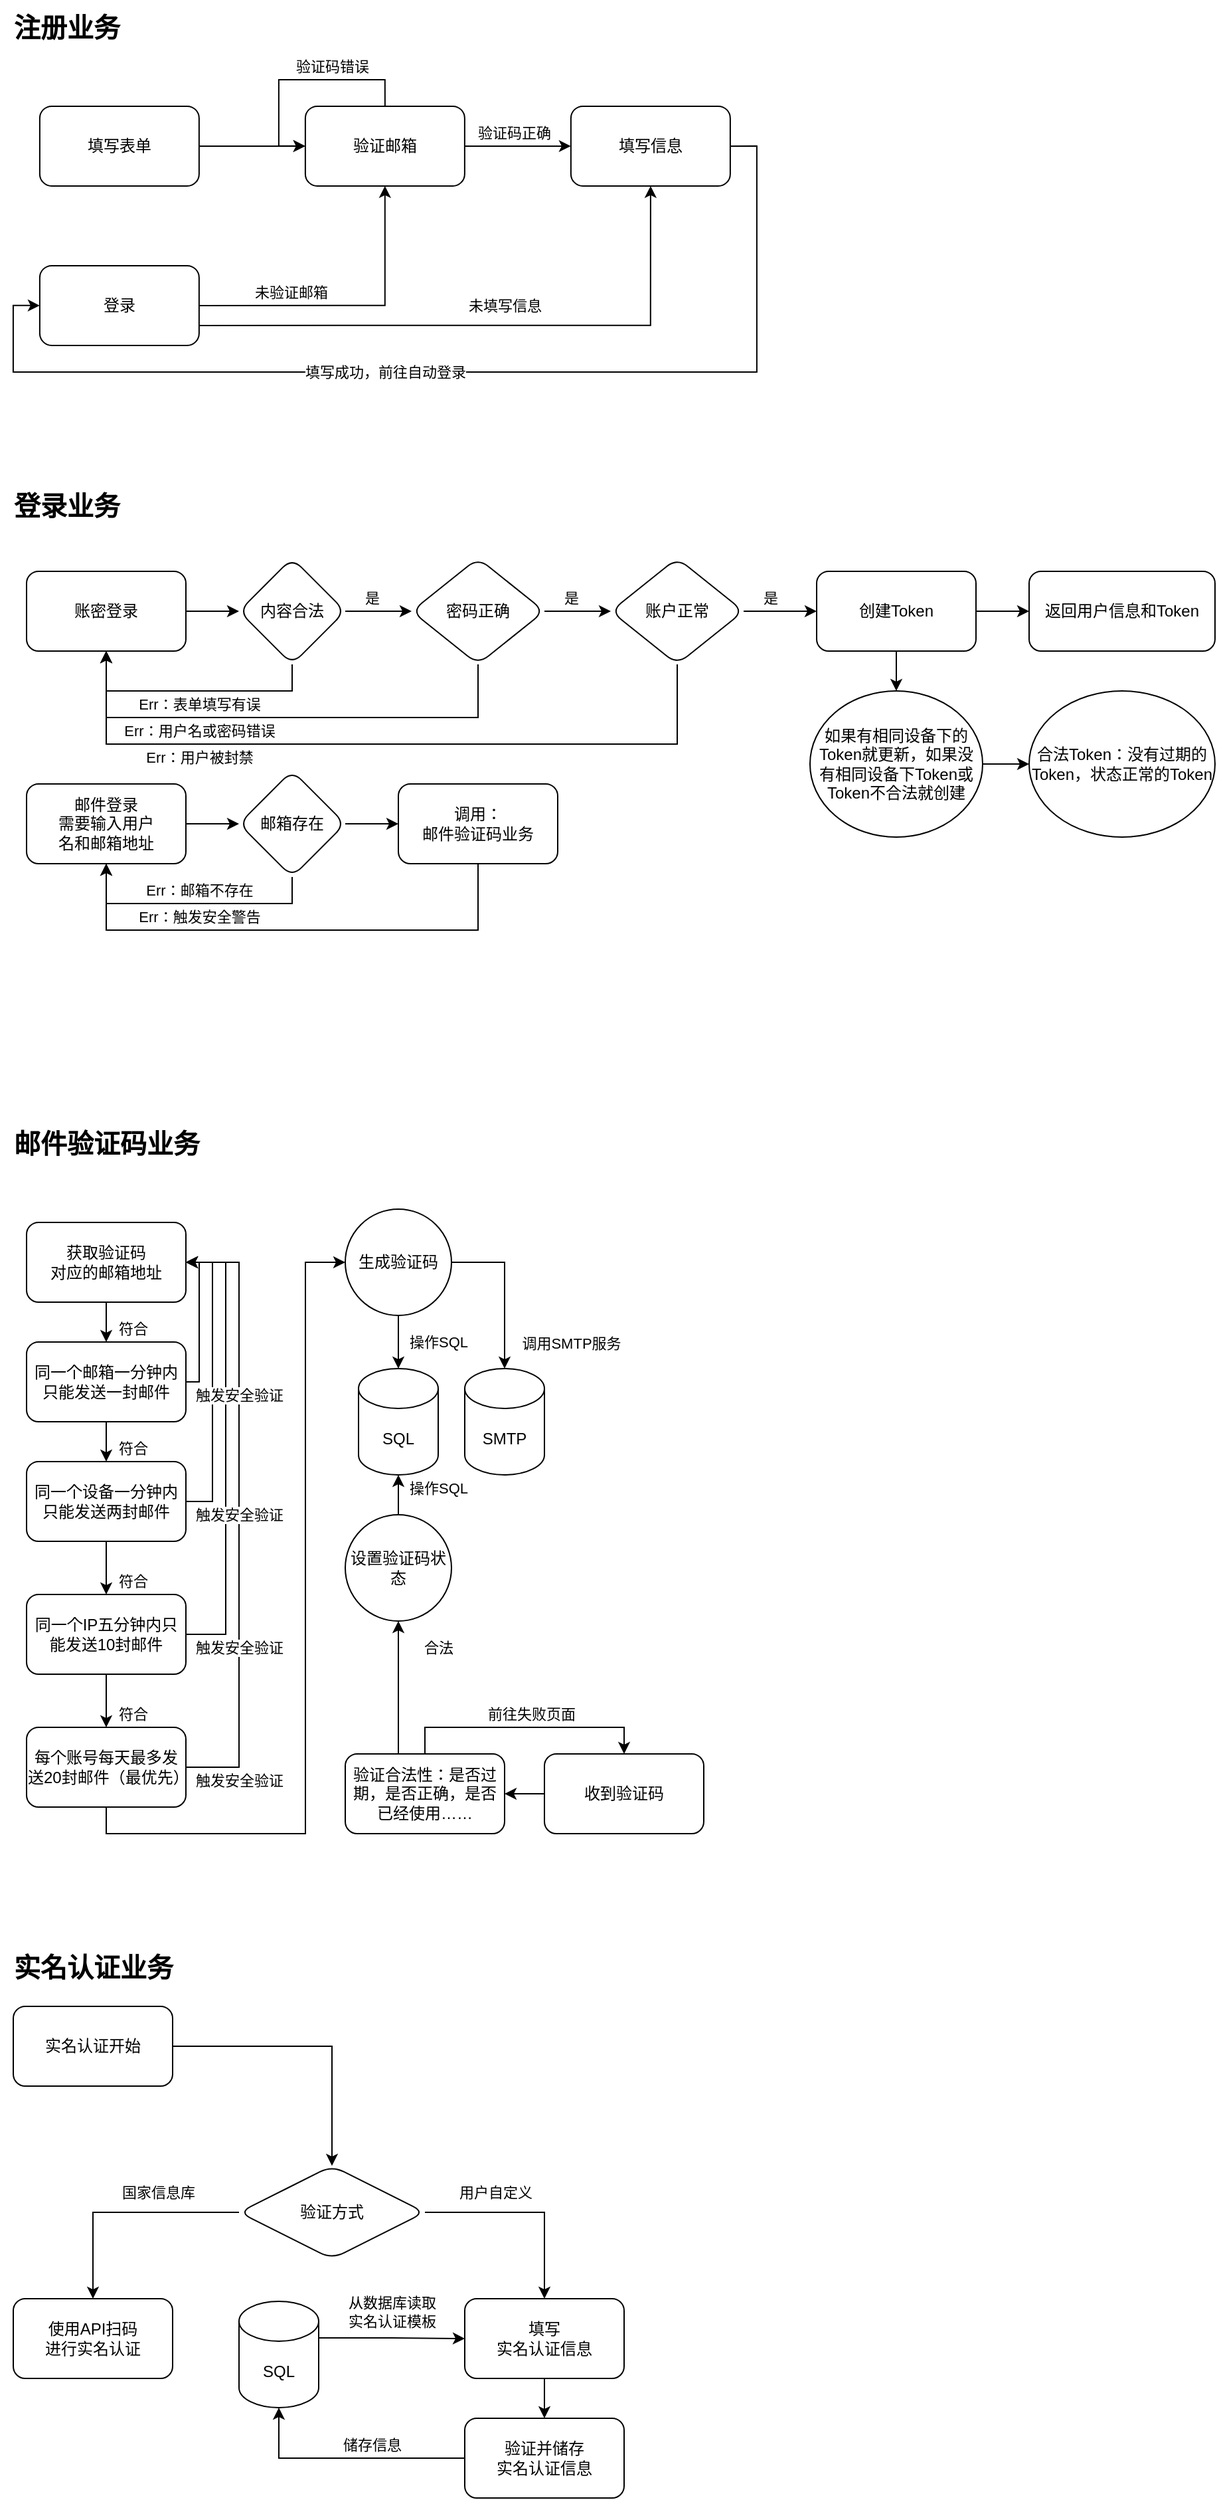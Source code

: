 <mxfile version="21.2.3" type="github">
  <diagram id="C5RBs43oDa-KdzZeNtuy" name="Page-1">
    <mxGraphModel dx="735" dy="565" grid="1" gridSize="10" guides="1" tooltips="1" connect="1" arrows="1" fold="1" page="1" pageScale="1" pageWidth="827" pageHeight="1169" math="0" shadow="0">
      <root>
        <mxCell id="WIyWlLk6GJQsqaUBKTNV-0" />
        <mxCell id="WIyWlLk6GJQsqaUBKTNV-1" parent="WIyWlLk6GJQsqaUBKTNV-0" />
        <mxCell id="C3q8CRkT7xHkd-HnfYeI-2" value="" style="edgeStyle=orthogonalEdgeStyle;rounded=0;orthogonalLoop=1;jettySize=auto;html=1;" parent="WIyWlLk6GJQsqaUBKTNV-1" source="C3q8CRkT7xHkd-HnfYeI-0" target="C3q8CRkT7xHkd-HnfYeI-1" edge="1">
          <mxGeometry relative="1" as="geometry" />
        </mxCell>
        <mxCell id="C3q8CRkT7xHkd-HnfYeI-0" value="填写表单" style="rounded=1;whiteSpace=wrap;html=1;" parent="WIyWlLk6GJQsqaUBKTNV-1" vertex="1">
          <mxGeometry x="69.94" y="119.94" width="120" height="60" as="geometry" />
        </mxCell>
        <mxCell id="C3q8CRkT7xHkd-HnfYeI-4" value="" style="edgeStyle=orthogonalEdgeStyle;rounded=0;orthogonalLoop=1;jettySize=auto;html=1;" parent="WIyWlLk6GJQsqaUBKTNV-1" source="C3q8CRkT7xHkd-HnfYeI-1" target="C3q8CRkT7xHkd-HnfYeI-3" edge="1">
          <mxGeometry relative="1" as="geometry" />
        </mxCell>
        <mxCell id="C3q8CRkT7xHkd-HnfYeI-5" value="验证码正确" style="edgeLabel;html=1;align=center;verticalAlign=middle;resizable=0;points=[];" parent="C3q8CRkT7xHkd-HnfYeI-4" connectable="0" vertex="1">
          <mxGeometry x="-0.215" y="-1" relative="1" as="geometry">
            <mxPoint x="5" y="-11" as="offset" />
          </mxGeometry>
        </mxCell>
        <mxCell id="C3q8CRkT7xHkd-HnfYeI-6" style="edgeStyle=orthogonalEdgeStyle;rounded=0;orthogonalLoop=1;jettySize=auto;html=1;exitX=0.5;exitY=0;exitDx=0;exitDy=0;entryX=0;entryY=0.5;entryDx=0;entryDy=0;" parent="WIyWlLk6GJQsqaUBKTNV-1" source="C3q8CRkT7xHkd-HnfYeI-1" target="C3q8CRkT7xHkd-HnfYeI-1" edge="1">
          <mxGeometry relative="1" as="geometry">
            <mxPoint x="249.94" y="89.94" as="targetPoint" />
            <Array as="points">
              <mxPoint x="329.94" y="99.94" />
              <mxPoint x="249.94" y="99.94" />
              <mxPoint x="249.94" y="149.94" />
            </Array>
          </mxGeometry>
        </mxCell>
        <mxCell id="C3q8CRkT7xHkd-HnfYeI-7" value="验证码错误" style="edgeLabel;html=1;align=center;verticalAlign=middle;resizable=0;points=[];" parent="C3q8CRkT7xHkd-HnfYeI-6" connectable="0" vertex="1">
          <mxGeometry x="-0.022" y="-1" relative="1" as="geometry">
            <mxPoint x="23" y="-9" as="offset" />
          </mxGeometry>
        </mxCell>
        <mxCell id="C3q8CRkT7xHkd-HnfYeI-1" value="验证邮箱" style="whiteSpace=wrap;html=1;rounded=1;" parent="WIyWlLk6GJQsqaUBKTNV-1" vertex="1">
          <mxGeometry x="269.94" y="119.94" width="120" height="60" as="geometry" />
        </mxCell>
        <mxCell id="C3q8CRkT7xHkd-HnfYeI-16" style="edgeStyle=orthogonalEdgeStyle;rounded=0;orthogonalLoop=1;jettySize=auto;html=1;exitX=1;exitY=0.5;exitDx=0;exitDy=0;entryX=0;entryY=0.5;entryDx=0;entryDy=0;" parent="WIyWlLk6GJQsqaUBKTNV-1" source="C3q8CRkT7xHkd-HnfYeI-3" target="C3q8CRkT7xHkd-HnfYeI-8" edge="1">
          <mxGeometry relative="1" as="geometry">
            <Array as="points">
              <mxPoint x="609.94" y="149.94" />
              <mxPoint x="609.94" y="319.94" />
              <mxPoint x="49.94" y="319.94" />
              <mxPoint x="49.94" y="269.94" />
            </Array>
          </mxGeometry>
        </mxCell>
        <mxCell id="C3q8CRkT7xHkd-HnfYeI-17" value="填写成功，前往自动登录" style="edgeLabel;html=1;align=center;verticalAlign=middle;resizable=0;points=[];" parent="C3q8CRkT7xHkd-HnfYeI-16" connectable="0" vertex="1">
          <mxGeometry x="-0.686" y="2" relative="1" as="geometry">
            <mxPoint x="-282" y="61" as="offset" />
          </mxGeometry>
        </mxCell>
        <mxCell id="C3q8CRkT7xHkd-HnfYeI-3" value="填写信息" style="whiteSpace=wrap;html=1;rounded=1;" parent="WIyWlLk6GJQsqaUBKTNV-1" vertex="1">
          <mxGeometry x="469.94" y="119.94" width="120" height="60" as="geometry" />
        </mxCell>
        <mxCell id="C3q8CRkT7xHkd-HnfYeI-12" style="edgeStyle=orthogonalEdgeStyle;rounded=0;orthogonalLoop=1;jettySize=auto;html=1;exitX=1;exitY=0.5;exitDx=0;exitDy=0;" parent="WIyWlLk6GJQsqaUBKTNV-1" source="C3q8CRkT7xHkd-HnfYeI-8" target="C3q8CRkT7xHkd-HnfYeI-1" edge="1">
          <mxGeometry relative="1" as="geometry" />
        </mxCell>
        <mxCell id="C3q8CRkT7xHkd-HnfYeI-13" value="未验证邮箱" style="edgeLabel;html=1;align=center;verticalAlign=middle;resizable=0;points=[];" parent="C3q8CRkT7xHkd-HnfYeI-12" connectable="0" vertex="1">
          <mxGeometry x="-0.511" y="3" relative="1" as="geometry">
            <mxPoint x="13" y="-7" as="offset" />
          </mxGeometry>
        </mxCell>
        <mxCell id="C3q8CRkT7xHkd-HnfYeI-14" style="edgeStyle=orthogonalEdgeStyle;rounded=0;orthogonalLoop=1;jettySize=auto;html=1;exitX=1;exitY=0.75;exitDx=0;exitDy=0;entryX=0.5;entryY=1;entryDx=0;entryDy=0;" parent="WIyWlLk6GJQsqaUBKTNV-1" source="C3q8CRkT7xHkd-HnfYeI-8" target="C3q8CRkT7xHkd-HnfYeI-3" edge="1">
          <mxGeometry relative="1" as="geometry" />
        </mxCell>
        <mxCell id="C3q8CRkT7xHkd-HnfYeI-15" value="未填写信息" style="edgeLabel;html=1;align=center;verticalAlign=middle;resizable=0;points=[];" parent="C3q8CRkT7xHkd-HnfYeI-14" connectable="0" vertex="1">
          <mxGeometry x="0.034" relative="1" as="geometry">
            <mxPoint y="-15" as="offset" />
          </mxGeometry>
        </mxCell>
        <mxCell id="C3q8CRkT7xHkd-HnfYeI-8" value="登录" style="rounded=1;whiteSpace=wrap;html=1;" parent="WIyWlLk6GJQsqaUBKTNV-1" vertex="1">
          <mxGeometry x="69.94" y="239.94" width="120" height="60" as="geometry" />
        </mxCell>
        <mxCell id="C3q8CRkT7xHkd-HnfYeI-21" value="注册业务" style="text;html=1;align=center;verticalAlign=middle;resizable=0;points=[];autosize=1;strokeColor=none;fillColor=none;fontSize=20;fontStyle=1" parent="WIyWlLk6GJQsqaUBKTNV-1" vertex="1">
          <mxGeometry x="40" y="40" width="100" height="40" as="geometry" />
        </mxCell>
        <mxCell id="C3q8CRkT7xHkd-HnfYeI-22" value="登录业务" style="text;html=1;align=center;verticalAlign=middle;resizable=0;points=[];autosize=1;strokeColor=none;fillColor=none;fontSize=20;fontStyle=1" parent="WIyWlLk6GJQsqaUBKTNV-1" vertex="1">
          <mxGeometry x="40" y="400" width="100" height="40" as="geometry" />
        </mxCell>
        <mxCell id="C3q8CRkT7xHkd-HnfYeI-25" value="" style="edgeStyle=orthogonalEdgeStyle;rounded=0;orthogonalLoop=1;jettySize=auto;html=1;" parent="WIyWlLk6GJQsqaUBKTNV-1" source="C3q8CRkT7xHkd-HnfYeI-23" target="C3q8CRkT7xHkd-HnfYeI-24" edge="1">
          <mxGeometry relative="1" as="geometry" />
        </mxCell>
        <mxCell id="C3q8CRkT7xHkd-HnfYeI-23" value="账密登录" style="rounded=1;whiteSpace=wrap;html=1;" parent="WIyWlLk6GJQsqaUBKTNV-1" vertex="1">
          <mxGeometry x="60" y="470" width="120" height="60" as="geometry" />
        </mxCell>
        <mxCell id="C3q8CRkT7xHkd-HnfYeI-27" value="" style="edgeStyle=orthogonalEdgeStyle;rounded=0;orthogonalLoop=1;jettySize=auto;html=1;" parent="WIyWlLk6GJQsqaUBKTNV-1" source="C3q8CRkT7xHkd-HnfYeI-24" target="C3q8CRkT7xHkd-HnfYeI-26" edge="1">
          <mxGeometry relative="1" as="geometry" />
        </mxCell>
        <mxCell id="C3q8CRkT7xHkd-HnfYeI-32" value="是" style="edgeLabel;html=1;align=center;verticalAlign=middle;resizable=0;points=[];" parent="C3q8CRkT7xHkd-HnfYeI-27" connectable="0" vertex="1">
          <mxGeometry x="-0.46" relative="1" as="geometry">
            <mxPoint x="6" y="-10" as="offset" />
          </mxGeometry>
        </mxCell>
        <mxCell id="C3q8CRkT7xHkd-HnfYeI-41" value="是" style="edgeLabel;html=1;align=center;verticalAlign=middle;resizable=0;points=[];" parent="C3q8CRkT7xHkd-HnfYeI-27" connectable="0" vertex="1">
          <mxGeometry x="-0.46" relative="1" as="geometry">
            <mxPoint x="156" y="-10" as="offset" />
          </mxGeometry>
        </mxCell>
        <mxCell id="C3q8CRkT7xHkd-HnfYeI-42" value="是" style="edgeLabel;html=1;align=center;verticalAlign=middle;resizable=0;points=[];" parent="C3q8CRkT7xHkd-HnfYeI-27" connectable="0" vertex="1">
          <mxGeometry x="-0.46" relative="1" as="geometry">
            <mxPoint x="306" y="-10" as="offset" />
          </mxGeometry>
        </mxCell>
        <mxCell id="C3q8CRkT7xHkd-HnfYeI-30" style="edgeStyle=orthogonalEdgeStyle;rounded=0;orthogonalLoop=1;jettySize=auto;html=1;exitX=0.5;exitY=1;exitDx=0;exitDy=0;entryX=0.5;entryY=1;entryDx=0;entryDy=0;" parent="WIyWlLk6GJQsqaUBKTNV-1" source="C3q8CRkT7xHkd-HnfYeI-24" target="C3q8CRkT7xHkd-HnfYeI-23" edge="1">
          <mxGeometry relative="1" as="geometry" />
        </mxCell>
        <mxCell id="C3q8CRkT7xHkd-HnfYeI-31" value="Err：表单填写有误" style="edgeLabel;html=1;align=center;verticalAlign=middle;resizable=0;points=[];" parent="C3q8CRkT7xHkd-HnfYeI-30" connectable="0" vertex="1">
          <mxGeometry x="-0.158" y="1" relative="1" as="geometry">
            <mxPoint x="-10" y="9" as="offset" />
          </mxGeometry>
        </mxCell>
        <mxCell id="C3q8CRkT7xHkd-HnfYeI-34" value="Err：用户名或密码错误" style="edgeLabel;html=1;align=center;verticalAlign=middle;resizable=0;points=[];" parent="C3q8CRkT7xHkd-HnfYeI-30" connectable="0" vertex="1">
          <mxGeometry x="-0.158" y="1" relative="1" as="geometry">
            <mxPoint x="-10" y="29" as="offset" />
          </mxGeometry>
        </mxCell>
        <mxCell id="C3q8CRkT7xHkd-HnfYeI-36" value="Err：用户被封禁" style="edgeLabel;html=1;align=center;verticalAlign=middle;resizable=0;points=[];" parent="C3q8CRkT7xHkd-HnfYeI-30" connectable="0" vertex="1">
          <mxGeometry x="-0.158" y="1" relative="1" as="geometry">
            <mxPoint x="-10" y="49" as="offset" />
          </mxGeometry>
        </mxCell>
        <mxCell id="C3q8CRkT7xHkd-HnfYeI-24" value="内容合法" style="rhombus;whiteSpace=wrap;html=1;rounded=1;" parent="WIyWlLk6GJQsqaUBKTNV-1" vertex="1">
          <mxGeometry x="220" y="460" width="80" height="80" as="geometry" />
        </mxCell>
        <mxCell id="C3q8CRkT7xHkd-HnfYeI-29" value="" style="edgeStyle=orthogonalEdgeStyle;rounded=0;orthogonalLoop=1;jettySize=auto;html=1;" parent="WIyWlLk6GJQsqaUBKTNV-1" source="C3q8CRkT7xHkd-HnfYeI-26" target="C3q8CRkT7xHkd-HnfYeI-28" edge="1">
          <mxGeometry relative="1" as="geometry" />
        </mxCell>
        <mxCell id="C3q8CRkT7xHkd-HnfYeI-33" style="edgeStyle=orthogonalEdgeStyle;rounded=0;orthogonalLoop=1;jettySize=auto;html=1;exitX=0.5;exitY=1;exitDx=0;exitDy=0;entryX=0.5;entryY=1;entryDx=0;entryDy=0;" parent="WIyWlLk6GJQsqaUBKTNV-1" source="C3q8CRkT7xHkd-HnfYeI-26" target="C3q8CRkT7xHkd-HnfYeI-23" edge="1">
          <mxGeometry relative="1" as="geometry">
            <Array as="points">
              <mxPoint x="400" y="580" />
              <mxPoint x="120" y="580" />
            </Array>
          </mxGeometry>
        </mxCell>
        <mxCell id="C3q8CRkT7xHkd-HnfYeI-26" value="密码正确" style="rhombus;whiteSpace=wrap;html=1;rounded=1;" parent="WIyWlLk6GJQsqaUBKTNV-1" vertex="1">
          <mxGeometry x="350" y="460" width="100" height="80" as="geometry" />
        </mxCell>
        <mxCell id="C3q8CRkT7xHkd-HnfYeI-35" style="edgeStyle=orthogonalEdgeStyle;rounded=0;orthogonalLoop=1;jettySize=auto;html=1;exitX=0.5;exitY=1;exitDx=0;exitDy=0;entryX=0.5;entryY=1;entryDx=0;entryDy=0;" parent="WIyWlLk6GJQsqaUBKTNV-1" source="C3q8CRkT7xHkd-HnfYeI-28" target="C3q8CRkT7xHkd-HnfYeI-23" edge="1">
          <mxGeometry relative="1" as="geometry">
            <Array as="points">
              <mxPoint x="550" y="600" />
              <mxPoint x="120" y="600" />
            </Array>
          </mxGeometry>
        </mxCell>
        <mxCell id="C3q8CRkT7xHkd-HnfYeI-38" value="" style="edgeStyle=orthogonalEdgeStyle;rounded=0;orthogonalLoop=1;jettySize=auto;html=1;" parent="WIyWlLk6GJQsqaUBKTNV-1" source="C3q8CRkT7xHkd-HnfYeI-28" target="C3q8CRkT7xHkd-HnfYeI-37" edge="1">
          <mxGeometry relative="1" as="geometry">
            <Array as="points">
              <mxPoint x="660" y="500" />
              <mxPoint x="660" y="500" />
            </Array>
          </mxGeometry>
        </mxCell>
        <mxCell id="C3q8CRkT7xHkd-HnfYeI-28" value="账户正常" style="rhombus;whiteSpace=wrap;html=1;rounded=1;" parent="WIyWlLk6GJQsqaUBKTNV-1" vertex="1">
          <mxGeometry x="500" y="460" width="100" height="80" as="geometry" />
        </mxCell>
        <mxCell id="C3q8CRkT7xHkd-HnfYeI-44" value="" style="edgeStyle=orthogonalEdgeStyle;rounded=0;orthogonalLoop=1;jettySize=auto;html=1;" parent="WIyWlLk6GJQsqaUBKTNV-1" source="C3q8CRkT7xHkd-HnfYeI-37" target="C3q8CRkT7xHkd-HnfYeI-43" edge="1">
          <mxGeometry relative="1" as="geometry" />
        </mxCell>
        <mxCell id="C3q8CRkT7xHkd-HnfYeI-48" value="" style="edgeStyle=orthogonalEdgeStyle;rounded=0;orthogonalLoop=1;jettySize=auto;html=1;" parent="WIyWlLk6GJQsqaUBKTNV-1" source="C3q8CRkT7xHkd-HnfYeI-37" target="C3q8CRkT7xHkd-HnfYeI-47" edge="1">
          <mxGeometry relative="1" as="geometry" />
        </mxCell>
        <mxCell id="C3q8CRkT7xHkd-HnfYeI-37" value="创建Token" style="whiteSpace=wrap;html=1;rounded=1;" parent="WIyWlLk6GJQsqaUBKTNV-1" vertex="1">
          <mxGeometry x="655" y="470" width="120" height="60" as="geometry" />
        </mxCell>
        <mxCell id="C3q8CRkT7xHkd-HnfYeI-46" value="" style="edgeStyle=orthogonalEdgeStyle;rounded=0;orthogonalLoop=1;jettySize=auto;html=1;" parent="WIyWlLk6GJQsqaUBKTNV-1" source="C3q8CRkT7xHkd-HnfYeI-43" target="C3q8CRkT7xHkd-HnfYeI-45" edge="1">
          <mxGeometry relative="1" as="geometry" />
        </mxCell>
        <mxCell id="C3q8CRkT7xHkd-HnfYeI-43" value="如果有相同设备下的Token就更新，如果没有相同设备下Token或Token不合法就创建" style="ellipse;whiteSpace=wrap;html=1;rounded=1;" parent="WIyWlLk6GJQsqaUBKTNV-1" vertex="1">
          <mxGeometry x="650" y="560" width="130" height="110" as="geometry" />
        </mxCell>
        <mxCell id="C3q8CRkT7xHkd-HnfYeI-45" value="合法Token：没有过期的Token，状态正常的Token" style="ellipse;whiteSpace=wrap;html=1;rounded=1;" parent="WIyWlLk6GJQsqaUBKTNV-1" vertex="1">
          <mxGeometry x="815" y="560" width="140" height="110" as="geometry" />
        </mxCell>
        <mxCell id="C3q8CRkT7xHkd-HnfYeI-47" value="返回用户信息和Token" style="whiteSpace=wrap;html=1;rounded=1;" parent="WIyWlLk6GJQsqaUBKTNV-1" vertex="1">
          <mxGeometry x="815" y="470" width="140" height="60" as="geometry" />
        </mxCell>
        <mxCell id="C3q8CRkT7xHkd-HnfYeI-49" value="邮件验证码业务" style="text;html=1;align=center;verticalAlign=middle;resizable=0;points=[];autosize=1;strokeColor=none;fillColor=none;fontSize=20;fontStyle=1" parent="WIyWlLk6GJQsqaUBKTNV-1" vertex="1">
          <mxGeometry x="40" y="880" width="160" height="40" as="geometry" />
        </mxCell>
        <mxCell id="C3q8CRkT7xHkd-HnfYeI-64" value="" style="edgeStyle=orthogonalEdgeStyle;rounded=0;orthogonalLoop=1;jettySize=auto;html=1;" parent="WIyWlLk6GJQsqaUBKTNV-1" source="C3q8CRkT7xHkd-HnfYeI-50" target="C3q8CRkT7xHkd-HnfYeI-56" edge="1">
          <mxGeometry relative="1" as="geometry" />
        </mxCell>
        <mxCell id="C3q8CRkT7xHkd-HnfYeI-65" value="符合" style="edgeLabel;html=1;align=center;verticalAlign=middle;resizable=0;points=[];" parent="C3q8CRkT7xHkd-HnfYeI-64" connectable="0" vertex="1">
          <mxGeometry x="-0.776" relative="1" as="geometry">
            <mxPoint x="20" y="14" as="offset" />
          </mxGeometry>
        </mxCell>
        <mxCell id="C3q8CRkT7xHkd-HnfYeI-66" value="符合" style="edgeLabel;html=1;align=center;verticalAlign=middle;resizable=0;points=[];" parent="C3q8CRkT7xHkd-HnfYeI-64" connectable="0" vertex="1">
          <mxGeometry x="-0.776" relative="1" as="geometry">
            <mxPoint x="20" y="104" as="offset" />
          </mxGeometry>
        </mxCell>
        <mxCell id="C3q8CRkT7xHkd-HnfYeI-67" value="符合" style="edgeLabel;html=1;align=center;verticalAlign=middle;resizable=0;points=[];" parent="C3q8CRkT7xHkd-HnfYeI-64" connectable="0" vertex="1">
          <mxGeometry x="-0.776" relative="1" as="geometry">
            <mxPoint x="20" y="204" as="offset" />
          </mxGeometry>
        </mxCell>
        <mxCell id="C3q8CRkT7xHkd-HnfYeI-68" value="符合" style="edgeLabel;html=1;align=center;verticalAlign=middle;resizable=0;points=[];" parent="C3q8CRkT7xHkd-HnfYeI-64" connectable="0" vertex="1">
          <mxGeometry x="-0.776" relative="1" as="geometry">
            <mxPoint x="20" y="304" as="offset" />
          </mxGeometry>
        </mxCell>
        <mxCell id="C3q8CRkT7xHkd-HnfYeI-50" value="获取验证码&lt;br&gt;对应的邮箱地址" style="rounded=1;whiteSpace=wrap;html=1;" parent="WIyWlLk6GJQsqaUBKTNV-1" vertex="1">
          <mxGeometry x="60" y="960" width="120" height="60" as="geometry" />
        </mxCell>
        <mxCell id="C3q8CRkT7xHkd-HnfYeI-54" value="" style="edgeStyle=orthogonalEdgeStyle;rounded=0;orthogonalLoop=1;jettySize=auto;html=1;" parent="WIyWlLk6GJQsqaUBKTNV-1" source="C3q8CRkT7xHkd-HnfYeI-51" target="C3q8CRkT7xHkd-HnfYeI-53" edge="1">
          <mxGeometry relative="1" as="geometry" />
        </mxCell>
        <mxCell id="C3q8CRkT7xHkd-HnfYeI-55" value="操作SQL" style="edgeLabel;html=1;align=center;verticalAlign=middle;resizable=0;points=[];" parent="C3q8CRkT7xHkd-HnfYeI-54" connectable="0" vertex="1">
          <mxGeometry x="0.238" relative="1" as="geometry">
            <mxPoint x="30" y="-5" as="offset" />
          </mxGeometry>
        </mxCell>
        <mxCell id="C3q8CRkT7xHkd-HnfYeI-90" value="操作SQL" style="edgeLabel;html=1;align=center;verticalAlign=middle;resizable=0;points=[];" parent="C3q8CRkT7xHkd-HnfYeI-54" connectable="0" vertex="1">
          <mxGeometry x="0.238" relative="1" as="geometry">
            <mxPoint x="30" y="105" as="offset" />
          </mxGeometry>
        </mxCell>
        <mxCell id="C3q8CRkT7xHkd-HnfYeI-92" value="合法" style="edgeLabel;html=1;align=center;verticalAlign=middle;resizable=0;points=[];" parent="C3q8CRkT7xHkd-HnfYeI-54" connectable="0" vertex="1">
          <mxGeometry x="0.238" relative="1" as="geometry">
            <mxPoint x="30" y="225" as="offset" />
          </mxGeometry>
        </mxCell>
        <mxCell id="C3q8CRkT7xHkd-HnfYeI-83" style="edgeStyle=orthogonalEdgeStyle;rounded=0;orthogonalLoop=1;jettySize=auto;html=1;exitX=1;exitY=0.5;exitDx=0;exitDy=0;" parent="WIyWlLk6GJQsqaUBKTNV-1" source="C3q8CRkT7xHkd-HnfYeI-51" target="C3q8CRkT7xHkd-HnfYeI-82" edge="1">
          <mxGeometry relative="1" as="geometry" />
        </mxCell>
        <mxCell id="C3q8CRkT7xHkd-HnfYeI-84" value="调用SMTP服务" style="edgeLabel;html=1;align=center;verticalAlign=middle;resizable=0;points=[];" parent="C3q8CRkT7xHkd-HnfYeI-83" connectable="0" vertex="1">
          <mxGeometry x="-0.258" y="1" relative="1" as="geometry">
            <mxPoint x="49" y="56" as="offset" />
          </mxGeometry>
        </mxCell>
        <mxCell id="C3q8CRkT7xHkd-HnfYeI-51" value="生成验证码" style="ellipse;whiteSpace=wrap;html=1;rounded=1;" parent="WIyWlLk6GJQsqaUBKTNV-1" vertex="1">
          <mxGeometry x="300" y="950" width="80" height="80" as="geometry" />
        </mxCell>
        <mxCell id="C3q8CRkT7xHkd-HnfYeI-53" value="SQL" style="shape=cylinder3;whiteSpace=wrap;html=1;boundedLbl=1;backgroundOutline=1;size=15;" parent="WIyWlLk6GJQsqaUBKTNV-1" vertex="1">
          <mxGeometry x="310" y="1070" width="60" height="80" as="geometry" />
        </mxCell>
        <mxCell id="C3q8CRkT7xHkd-HnfYeI-61" style="edgeStyle=orthogonalEdgeStyle;rounded=0;orthogonalLoop=1;jettySize=auto;html=1;exitX=0.5;exitY=1;exitDx=0;exitDy=0;entryX=0.5;entryY=0;entryDx=0;entryDy=0;" parent="WIyWlLk6GJQsqaUBKTNV-1" source="C3q8CRkT7xHkd-HnfYeI-56" target="C3q8CRkT7xHkd-HnfYeI-57" edge="1">
          <mxGeometry relative="1" as="geometry" />
        </mxCell>
        <mxCell id="C3q8CRkT7xHkd-HnfYeI-74" style="edgeStyle=orthogonalEdgeStyle;rounded=0;orthogonalLoop=1;jettySize=auto;html=1;exitX=1;exitY=0.5;exitDx=0;exitDy=0;entryX=1;entryY=0.5;entryDx=0;entryDy=0;" parent="WIyWlLk6GJQsqaUBKTNV-1" source="C3q8CRkT7xHkd-HnfYeI-56" target="C3q8CRkT7xHkd-HnfYeI-50" edge="1">
          <mxGeometry relative="1" as="geometry">
            <Array as="points">
              <mxPoint x="190" y="1080" />
              <mxPoint x="190" y="990" />
            </Array>
          </mxGeometry>
        </mxCell>
        <mxCell id="C3q8CRkT7xHkd-HnfYeI-56" value="同一个邮箱一分钟内只能发送一封邮件" style="rounded=1;whiteSpace=wrap;html=1;" parent="WIyWlLk6GJQsqaUBKTNV-1" vertex="1">
          <mxGeometry x="60" y="1050" width="120" height="60" as="geometry" />
        </mxCell>
        <mxCell id="C3q8CRkT7xHkd-HnfYeI-60" value="" style="edgeStyle=orthogonalEdgeStyle;rounded=0;orthogonalLoop=1;jettySize=auto;html=1;" parent="WIyWlLk6GJQsqaUBKTNV-1" source="C3q8CRkT7xHkd-HnfYeI-57" target="C3q8CRkT7xHkd-HnfYeI-59" edge="1">
          <mxGeometry relative="1" as="geometry" />
        </mxCell>
        <mxCell id="C3q8CRkT7xHkd-HnfYeI-72" style="edgeStyle=orthogonalEdgeStyle;rounded=0;orthogonalLoop=1;jettySize=auto;html=1;exitX=1;exitY=0.5;exitDx=0;exitDy=0;entryX=1;entryY=0.5;entryDx=0;entryDy=0;" parent="WIyWlLk6GJQsqaUBKTNV-1" source="C3q8CRkT7xHkd-HnfYeI-57" target="C3q8CRkT7xHkd-HnfYeI-50" edge="1">
          <mxGeometry relative="1" as="geometry">
            <Array as="points">
              <mxPoint x="200" y="1170" />
              <mxPoint x="200" y="990" />
            </Array>
          </mxGeometry>
        </mxCell>
        <mxCell id="C3q8CRkT7xHkd-HnfYeI-57" value="同一个设备一分钟内只能发送两封邮件" style="rounded=1;whiteSpace=wrap;html=1;" parent="WIyWlLk6GJQsqaUBKTNV-1" vertex="1">
          <mxGeometry x="60" y="1140" width="120" height="60" as="geometry" />
        </mxCell>
        <mxCell id="C3q8CRkT7xHkd-HnfYeI-63" value="" style="edgeStyle=orthogonalEdgeStyle;rounded=0;orthogonalLoop=1;jettySize=auto;html=1;" parent="WIyWlLk6GJQsqaUBKTNV-1" source="C3q8CRkT7xHkd-HnfYeI-59" target="C3q8CRkT7xHkd-HnfYeI-62" edge="1">
          <mxGeometry relative="1" as="geometry" />
        </mxCell>
        <mxCell id="C3q8CRkT7xHkd-HnfYeI-70" style="edgeStyle=orthogonalEdgeStyle;rounded=0;orthogonalLoop=1;jettySize=auto;html=1;exitX=1;exitY=0.5;exitDx=0;exitDy=0;entryX=1;entryY=0.5;entryDx=0;entryDy=0;" parent="WIyWlLk6GJQsqaUBKTNV-1" source="C3q8CRkT7xHkd-HnfYeI-59" target="C3q8CRkT7xHkd-HnfYeI-50" edge="1">
          <mxGeometry relative="1" as="geometry">
            <Array as="points">
              <mxPoint x="210" y="1270" />
              <mxPoint x="210" y="990" />
            </Array>
          </mxGeometry>
        </mxCell>
        <mxCell id="C3q8CRkT7xHkd-HnfYeI-59" value="同一个IP五分钟内只能发送10封邮件" style="rounded=1;whiteSpace=wrap;html=1;" parent="WIyWlLk6GJQsqaUBKTNV-1" vertex="1">
          <mxGeometry x="60" y="1240" width="120" height="60" as="geometry" />
        </mxCell>
        <mxCell id="C3q8CRkT7xHkd-HnfYeI-69" style="edgeStyle=orthogonalEdgeStyle;rounded=0;orthogonalLoop=1;jettySize=auto;html=1;exitX=1;exitY=0.5;exitDx=0;exitDy=0;entryX=1;entryY=0.5;entryDx=0;entryDy=0;" parent="WIyWlLk6GJQsqaUBKTNV-1" source="C3q8CRkT7xHkd-HnfYeI-62" target="C3q8CRkT7xHkd-HnfYeI-50" edge="1">
          <mxGeometry relative="1" as="geometry">
            <Array as="points">
              <mxPoint x="220" y="1370" />
              <mxPoint x="220" y="990" />
            </Array>
          </mxGeometry>
        </mxCell>
        <mxCell id="C3q8CRkT7xHkd-HnfYeI-77" value="触发安全验证" style="edgeLabel;html=1;align=center;verticalAlign=middle;resizable=0;points=[];" parent="C3q8CRkT7xHkd-HnfYeI-69" connectable="0" vertex="1">
          <mxGeometry x="-0.162" y="-1" relative="1" as="geometry">
            <mxPoint x="-1" y="162" as="offset" />
          </mxGeometry>
        </mxCell>
        <mxCell id="C3q8CRkT7xHkd-HnfYeI-78" value="触发安全验证" style="edgeLabel;html=1;align=center;verticalAlign=middle;resizable=0;points=[];" parent="C3q8CRkT7xHkd-HnfYeI-69" connectable="0" vertex="1">
          <mxGeometry x="-0.162" y="-1" relative="1" as="geometry">
            <mxPoint x="-1" y="62" as="offset" />
          </mxGeometry>
        </mxCell>
        <mxCell id="C3q8CRkT7xHkd-HnfYeI-79" value="触发安全验证" style="edgeLabel;html=1;align=center;verticalAlign=middle;resizable=0;points=[];" parent="C3q8CRkT7xHkd-HnfYeI-69" connectable="0" vertex="1">
          <mxGeometry x="-0.162" y="-1" relative="1" as="geometry">
            <mxPoint x="-1" y="-38" as="offset" />
          </mxGeometry>
        </mxCell>
        <mxCell id="C3q8CRkT7xHkd-HnfYeI-80" value="触发安全验证" style="edgeLabel;html=1;align=center;verticalAlign=middle;resizable=0;points=[];" parent="C3q8CRkT7xHkd-HnfYeI-69" connectable="0" vertex="1">
          <mxGeometry x="-0.162" y="-1" relative="1" as="geometry">
            <mxPoint x="-1" y="-128" as="offset" />
          </mxGeometry>
        </mxCell>
        <mxCell id="C3q8CRkT7xHkd-HnfYeI-81" style="edgeStyle=orthogonalEdgeStyle;rounded=0;orthogonalLoop=1;jettySize=auto;html=1;exitX=0.5;exitY=1;exitDx=0;exitDy=0;entryX=0;entryY=0.5;entryDx=0;entryDy=0;" parent="WIyWlLk6GJQsqaUBKTNV-1" source="C3q8CRkT7xHkd-HnfYeI-62" target="C3q8CRkT7xHkd-HnfYeI-51" edge="1">
          <mxGeometry relative="1" as="geometry">
            <Array as="points">
              <mxPoint x="120" y="1420" />
              <mxPoint x="270" y="1420" />
              <mxPoint x="270" y="990" />
            </Array>
          </mxGeometry>
        </mxCell>
        <mxCell id="C3q8CRkT7xHkd-HnfYeI-62" value="每个账号每天最多发送20封邮件（最优先）" style="rounded=1;whiteSpace=wrap;html=1;" parent="WIyWlLk6GJQsqaUBKTNV-1" vertex="1">
          <mxGeometry x="60" y="1340" width="120" height="60" as="geometry" />
        </mxCell>
        <mxCell id="C3q8CRkT7xHkd-HnfYeI-82" value="SMTP" style="shape=cylinder3;whiteSpace=wrap;html=1;boundedLbl=1;backgroundOutline=1;size=15;" parent="WIyWlLk6GJQsqaUBKTNV-1" vertex="1">
          <mxGeometry x="390" y="1070" width="60" height="80" as="geometry" />
        </mxCell>
        <mxCell id="C3q8CRkT7xHkd-HnfYeI-87" value="" style="edgeStyle=orthogonalEdgeStyle;rounded=0;orthogonalLoop=1;jettySize=auto;html=1;" parent="WIyWlLk6GJQsqaUBKTNV-1" source="C3q8CRkT7xHkd-HnfYeI-85" target="C3q8CRkT7xHkd-HnfYeI-86" edge="1">
          <mxGeometry relative="1" as="geometry" />
        </mxCell>
        <mxCell id="C3q8CRkT7xHkd-HnfYeI-85" value="收到验证码" style="rounded=1;whiteSpace=wrap;html=1;" parent="WIyWlLk6GJQsqaUBKTNV-1" vertex="1">
          <mxGeometry x="450" y="1360" width="120" height="60" as="geometry" />
        </mxCell>
        <mxCell id="C3q8CRkT7xHkd-HnfYeI-91" style="edgeStyle=orthogonalEdgeStyle;rounded=0;orthogonalLoop=1;jettySize=auto;html=1;exitX=0.5;exitY=0;exitDx=0;exitDy=0;entryX=0.5;entryY=1;entryDx=0;entryDy=0;" parent="WIyWlLk6GJQsqaUBKTNV-1" source="C3q8CRkT7xHkd-HnfYeI-86" target="C3q8CRkT7xHkd-HnfYeI-88" edge="1">
          <mxGeometry relative="1" as="geometry">
            <Array as="points">
              <mxPoint x="340" y="1360" />
            </Array>
          </mxGeometry>
        </mxCell>
        <mxCell id="C3q8CRkT7xHkd-HnfYeI-93" style="edgeStyle=orthogonalEdgeStyle;rounded=0;orthogonalLoop=1;jettySize=auto;html=1;exitX=0.5;exitY=0;exitDx=0;exitDy=0;entryX=0.5;entryY=0;entryDx=0;entryDy=0;" parent="WIyWlLk6GJQsqaUBKTNV-1" source="C3q8CRkT7xHkd-HnfYeI-86" target="C3q8CRkT7xHkd-HnfYeI-85" edge="1">
          <mxGeometry relative="1" as="geometry" />
        </mxCell>
        <mxCell id="C3q8CRkT7xHkd-HnfYeI-94" value="前往失败页面" style="edgeLabel;html=1;align=center;verticalAlign=middle;resizable=0;points=[];" parent="C3q8CRkT7xHkd-HnfYeI-93" connectable="0" vertex="1">
          <mxGeometry x="-0.138" relative="1" as="geometry">
            <mxPoint x="18" y="-10" as="offset" />
          </mxGeometry>
        </mxCell>
        <mxCell id="C3q8CRkT7xHkd-HnfYeI-86" value="验证合法性：是否过期，是否正确，是否已经使用……" style="rounded=1;whiteSpace=wrap;html=1;" parent="WIyWlLk6GJQsqaUBKTNV-1" vertex="1">
          <mxGeometry x="300" y="1360" width="120" height="60" as="geometry" />
        </mxCell>
        <mxCell id="C3q8CRkT7xHkd-HnfYeI-89" style="edgeStyle=orthogonalEdgeStyle;rounded=0;orthogonalLoop=1;jettySize=auto;html=1;exitX=0.5;exitY=0;exitDx=0;exitDy=0;entryX=0.5;entryY=1;entryDx=0;entryDy=0;entryPerimeter=0;" parent="WIyWlLk6GJQsqaUBKTNV-1" source="C3q8CRkT7xHkd-HnfYeI-88" target="C3q8CRkT7xHkd-HnfYeI-53" edge="1">
          <mxGeometry relative="1" as="geometry" />
        </mxCell>
        <mxCell id="C3q8CRkT7xHkd-HnfYeI-88" value="设置验证码状态" style="ellipse;whiteSpace=wrap;html=1;rounded=1;" parent="WIyWlLk6GJQsqaUBKTNV-1" vertex="1">
          <mxGeometry x="300" y="1180" width="80" height="80" as="geometry" />
        </mxCell>
        <mxCell id="jlphcnFxieWt0SQOBcKB-19" value="实名认证业务" style="text;html=1;align=center;verticalAlign=middle;resizable=0;points=[];autosize=1;strokeColor=none;fillColor=none;fontSize=20;fontStyle=1" parent="WIyWlLk6GJQsqaUBKTNV-1" vertex="1">
          <mxGeometry x="40" y="1500" width="140" height="40" as="geometry" />
        </mxCell>
        <mxCell id="jlphcnFxieWt0SQOBcKB-20" value="" style="edgeStyle=orthogonalEdgeStyle;rounded=0;orthogonalLoop=1;jettySize=auto;html=1;" parent="WIyWlLk6GJQsqaUBKTNV-1" source="jlphcnFxieWt0SQOBcKB-21" target="jlphcnFxieWt0SQOBcKB-26" edge="1">
          <mxGeometry relative="1" as="geometry" />
        </mxCell>
        <mxCell id="jlphcnFxieWt0SQOBcKB-21" value="实名认证开始" style="rounded=1;whiteSpace=wrap;html=1;" parent="WIyWlLk6GJQsqaUBKTNV-1" vertex="1">
          <mxGeometry x="50" y="1550" width="120" height="60" as="geometry" />
        </mxCell>
        <mxCell id="jlphcnFxieWt0SQOBcKB-22" value="" style="edgeStyle=orthogonalEdgeStyle;rounded=0;orthogonalLoop=1;jettySize=auto;html=1;" parent="WIyWlLk6GJQsqaUBKTNV-1" source="jlphcnFxieWt0SQOBcKB-26" target="jlphcnFxieWt0SQOBcKB-28" edge="1">
          <mxGeometry relative="1" as="geometry" />
        </mxCell>
        <mxCell id="jlphcnFxieWt0SQOBcKB-23" value="用户自定义" style="edgeLabel;html=1;align=center;verticalAlign=middle;resizable=0;points=[];" parent="jlphcnFxieWt0SQOBcKB-22" connectable="0" vertex="1">
          <mxGeometry x="-0.314" relative="1" as="geometry">
            <mxPoint y="-15" as="offset" />
          </mxGeometry>
        </mxCell>
        <mxCell id="jlphcnFxieWt0SQOBcKB-24" value="" style="edgeStyle=orthogonalEdgeStyle;rounded=0;orthogonalLoop=1;jettySize=auto;html=1;" parent="WIyWlLk6GJQsqaUBKTNV-1" source="jlphcnFxieWt0SQOBcKB-26" target="jlphcnFxieWt0SQOBcKB-29" edge="1">
          <mxGeometry relative="1" as="geometry" />
        </mxCell>
        <mxCell id="jlphcnFxieWt0SQOBcKB-25" value="国家信息库" style="edgeLabel;html=1;align=center;verticalAlign=middle;resizable=0;points=[];" parent="jlphcnFxieWt0SQOBcKB-24" connectable="0" vertex="1">
          <mxGeometry x="-0.3" y="-1" relative="1" as="geometry">
            <mxPoint y="-14" as="offset" />
          </mxGeometry>
        </mxCell>
        <mxCell id="jlphcnFxieWt0SQOBcKB-26" value="验证方式" style="rhombus;whiteSpace=wrap;html=1;rounded=1;" parent="WIyWlLk6GJQsqaUBKTNV-1" vertex="1">
          <mxGeometry x="220" y="1670" width="140" height="70" as="geometry" />
        </mxCell>
        <mxCell id="jlphcnFxieWt0SQOBcKB-27" value="" style="edgeStyle=orthogonalEdgeStyle;rounded=0;orthogonalLoop=1;jettySize=auto;html=1;" parent="WIyWlLk6GJQsqaUBKTNV-1" source="jlphcnFxieWt0SQOBcKB-28" target="jlphcnFxieWt0SQOBcKB-35" edge="1">
          <mxGeometry relative="1" as="geometry" />
        </mxCell>
        <mxCell id="jlphcnFxieWt0SQOBcKB-28" value="填写&lt;br&gt;实名认证信息" style="whiteSpace=wrap;html=1;rounded=1;" parent="WIyWlLk6GJQsqaUBKTNV-1" vertex="1">
          <mxGeometry x="390" y="1770" width="120" height="60" as="geometry" />
        </mxCell>
        <mxCell id="jlphcnFxieWt0SQOBcKB-29" value="使用API扫码&lt;br&gt;进行实名认证" style="whiteSpace=wrap;html=1;rounded=1;" parent="WIyWlLk6GJQsqaUBKTNV-1" vertex="1">
          <mxGeometry x="50" y="1770" width="120" height="60" as="geometry" />
        </mxCell>
        <mxCell id="jlphcnFxieWt0SQOBcKB-30" style="edgeStyle=orthogonalEdgeStyle;rounded=0;orthogonalLoop=1;jettySize=auto;html=1;exitX=1;exitY=0;exitDx=0;exitDy=27.5;exitPerimeter=0;entryX=0;entryY=0.5;entryDx=0;entryDy=0;" parent="WIyWlLk6GJQsqaUBKTNV-1" source="jlphcnFxieWt0SQOBcKB-32" target="jlphcnFxieWt0SQOBcKB-28" edge="1">
          <mxGeometry relative="1" as="geometry" />
        </mxCell>
        <mxCell id="jlphcnFxieWt0SQOBcKB-31" value="从数据库读取&lt;br&gt;实名认证模板" style="edgeLabel;html=1;align=center;verticalAlign=middle;resizable=0;points=[];" parent="jlphcnFxieWt0SQOBcKB-30" connectable="0" vertex="1">
          <mxGeometry x="-0.27" y="-1" relative="1" as="geometry">
            <mxPoint x="14" y="-21" as="offset" />
          </mxGeometry>
        </mxCell>
        <mxCell id="jlphcnFxieWt0SQOBcKB-32" value="SQL" style="shape=cylinder3;whiteSpace=wrap;html=1;boundedLbl=1;backgroundOutline=1;size=15;" parent="WIyWlLk6GJQsqaUBKTNV-1" vertex="1">
          <mxGeometry x="220" y="1772" width="60" height="80" as="geometry" />
        </mxCell>
        <mxCell id="jlphcnFxieWt0SQOBcKB-33" style="edgeStyle=orthogonalEdgeStyle;rounded=0;orthogonalLoop=1;jettySize=auto;html=1;exitX=0;exitY=0.5;exitDx=0;exitDy=0;" parent="WIyWlLk6GJQsqaUBKTNV-1" source="jlphcnFxieWt0SQOBcKB-35" target="jlphcnFxieWt0SQOBcKB-32" edge="1">
          <mxGeometry relative="1" as="geometry" />
        </mxCell>
        <mxCell id="jlphcnFxieWt0SQOBcKB-34" value="储存信息" style="edgeLabel;html=1;align=center;verticalAlign=middle;resizable=0;points=[];" parent="jlphcnFxieWt0SQOBcKB-33" connectable="0" vertex="1">
          <mxGeometry x="-0.034" y="1" relative="1" as="geometry">
            <mxPoint x="16" y="-11" as="offset" />
          </mxGeometry>
        </mxCell>
        <mxCell id="jlphcnFxieWt0SQOBcKB-35" value="验证并储存&lt;br&gt;实名认证信息" style="whiteSpace=wrap;html=1;rounded=1;" parent="WIyWlLk6GJQsqaUBKTNV-1" vertex="1">
          <mxGeometry x="390" y="1860" width="120" height="60" as="geometry" />
        </mxCell>
        <mxCell id="bkrLHlF0TbQYKaF2tgUl-2" value="" style="edgeStyle=orthogonalEdgeStyle;rounded=0;orthogonalLoop=1;jettySize=auto;html=1;" edge="1" parent="WIyWlLk6GJQsqaUBKTNV-1" source="bkrLHlF0TbQYKaF2tgUl-0" target="bkrLHlF0TbQYKaF2tgUl-1">
          <mxGeometry relative="1" as="geometry" />
        </mxCell>
        <mxCell id="bkrLHlF0TbQYKaF2tgUl-0" value="邮件登录&lt;br&gt;需要输入用户&lt;br&gt;名和邮箱地址" style="rounded=1;whiteSpace=wrap;html=1;" vertex="1" parent="WIyWlLk6GJQsqaUBKTNV-1">
          <mxGeometry x="60" y="630" width="120" height="60" as="geometry" />
        </mxCell>
        <mxCell id="bkrLHlF0TbQYKaF2tgUl-3" style="edgeStyle=orthogonalEdgeStyle;rounded=0;orthogonalLoop=1;jettySize=auto;html=1;exitX=0.5;exitY=1;exitDx=0;exitDy=0;entryX=0.5;entryY=1;entryDx=0;entryDy=0;" edge="1" parent="WIyWlLk6GJQsqaUBKTNV-1" source="bkrLHlF0TbQYKaF2tgUl-1" target="bkrLHlF0TbQYKaF2tgUl-0">
          <mxGeometry relative="1" as="geometry" />
        </mxCell>
        <mxCell id="bkrLHlF0TbQYKaF2tgUl-4" value="Err：邮箱不存在" style="edgeLabel;html=1;align=center;verticalAlign=middle;resizable=0;points=[];" vertex="1" connectable="0" parent="bkrLHlF0TbQYKaF2tgUl-3">
          <mxGeometry x="-0.263" relative="1" as="geometry">
            <mxPoint x="-20" y="-10" as="offset" />
          </mxGeometry>
        </mxCell>
        <mxCell id="bkrLHlF0TbQYKaF2tgUl-8" value="" style="edgeStyle=orthogonalEdgeStyle;rounded=0;orthogonalLoop=1;jettySize=auto;html=1;" edge="1" parent="WIyWlLk6GJQsqaUBKTNV-1" source="bkrLHlF0TbQYKaF2tgUl-1" target="bkrLHlF0TbQYKaF2tgUl-7">
          <mxGeometry relative="1" as="geometry" />
        </mxCell>
        <mxCell id="bkrLHlF0TbQYKaF2tgUl-1" value="邮箱存在" style="rhombus;whiteSpace=wrap;html=1;rounded=1;" vertex="1" parent="WIyWlLk6GJQsqaUBKTNV-1">
          <mxGeometry x="220" y="620" width="80" height="80" as="geometry" />
        </mxCell>
        <mxCell id="bkrLHlF0TbQYKaF2tgUl-9" style="edgeStyle=orthogonalEdgeStyle;rounded=0;orthogonalLoop=1;jettySize=auto;html=1;exitX=0.5;exitY=1;exitDx=0;exitDy=0;entryX=0.5;entryY=1;entryDx=0;entryDy=0;" edge="1" parent="WIyWlLk6GJQsqaUBKTNV-1" source="bkrLHlF0TbQYKaF2tgUl-7" target="bkrLHlF0TbQYKaF2tgUl-0">
          <mxGeometry relative="1" as="geometry">
            <Array as="points">
              <mxPoint x="400" y="740" />
              <mxPoint x="120" y="740" />
            </Array>
          </mxGeometry>
        </mxCell>
        <mxCell id="bkrLHlF0TbQYKaF2tgUl-10" value="Err：触发安全警告" style="edgeLabel;html=1;align=center;verticalAlign=middle;resizable=0;points=[];" vertex="1" connectable="0" parent="bkrLHlF0TbQYKaF2tgUl-9">
          <mxGeometry x="0.421" y="-1" relative="1" as="geometry">
            <mxPoint x="10" y="-9" as="offset" />
          </mxGeometry>
        </mxCell>
        <mxCell id="bkrLHlF0TbQYKaF2tgUl-7" value="调用：&lt;br&gt;邮件验证码业务" style="whiteSpace=wrap;html=1;rounded=1;" vertex="1" parent="WIyWlLk6GJQsqaUBKTNV-1">
          <mxGeometry x="340" y="630" width="120" height="60" as="geometry" />
        </mxCell>
      </root>
    </mxGraphModel>
  </diagram>
</mxfile>
